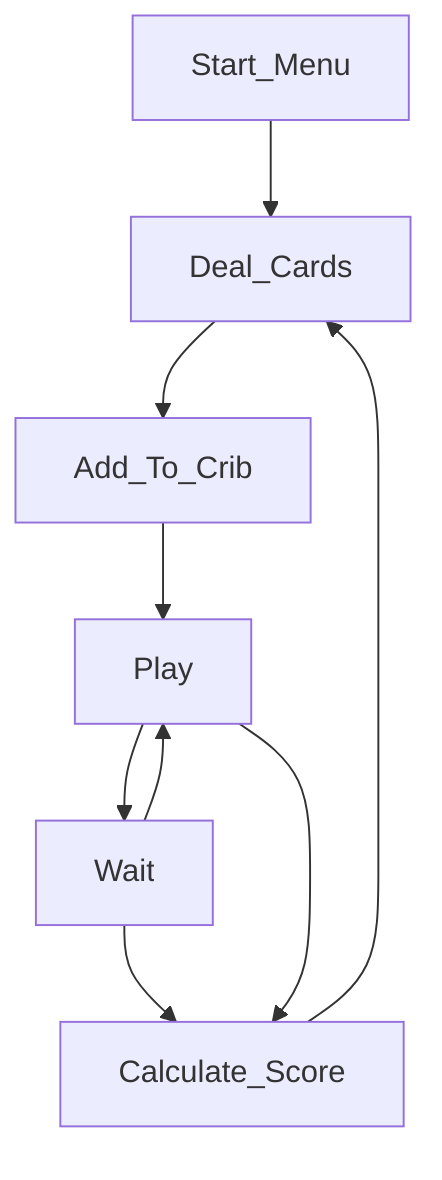 graph TD;
    Start_Menu-->Deal_Cards;
    Deal_Cards-->Add_To_Crib;
    Add_To_Crib-->Play;
    Play-->Wait;
    Wait-->Play;
    Wait-->Calculate_Score;
    Play-->Calculate_Score;
    Calculate_Score-->Deal_Cards;